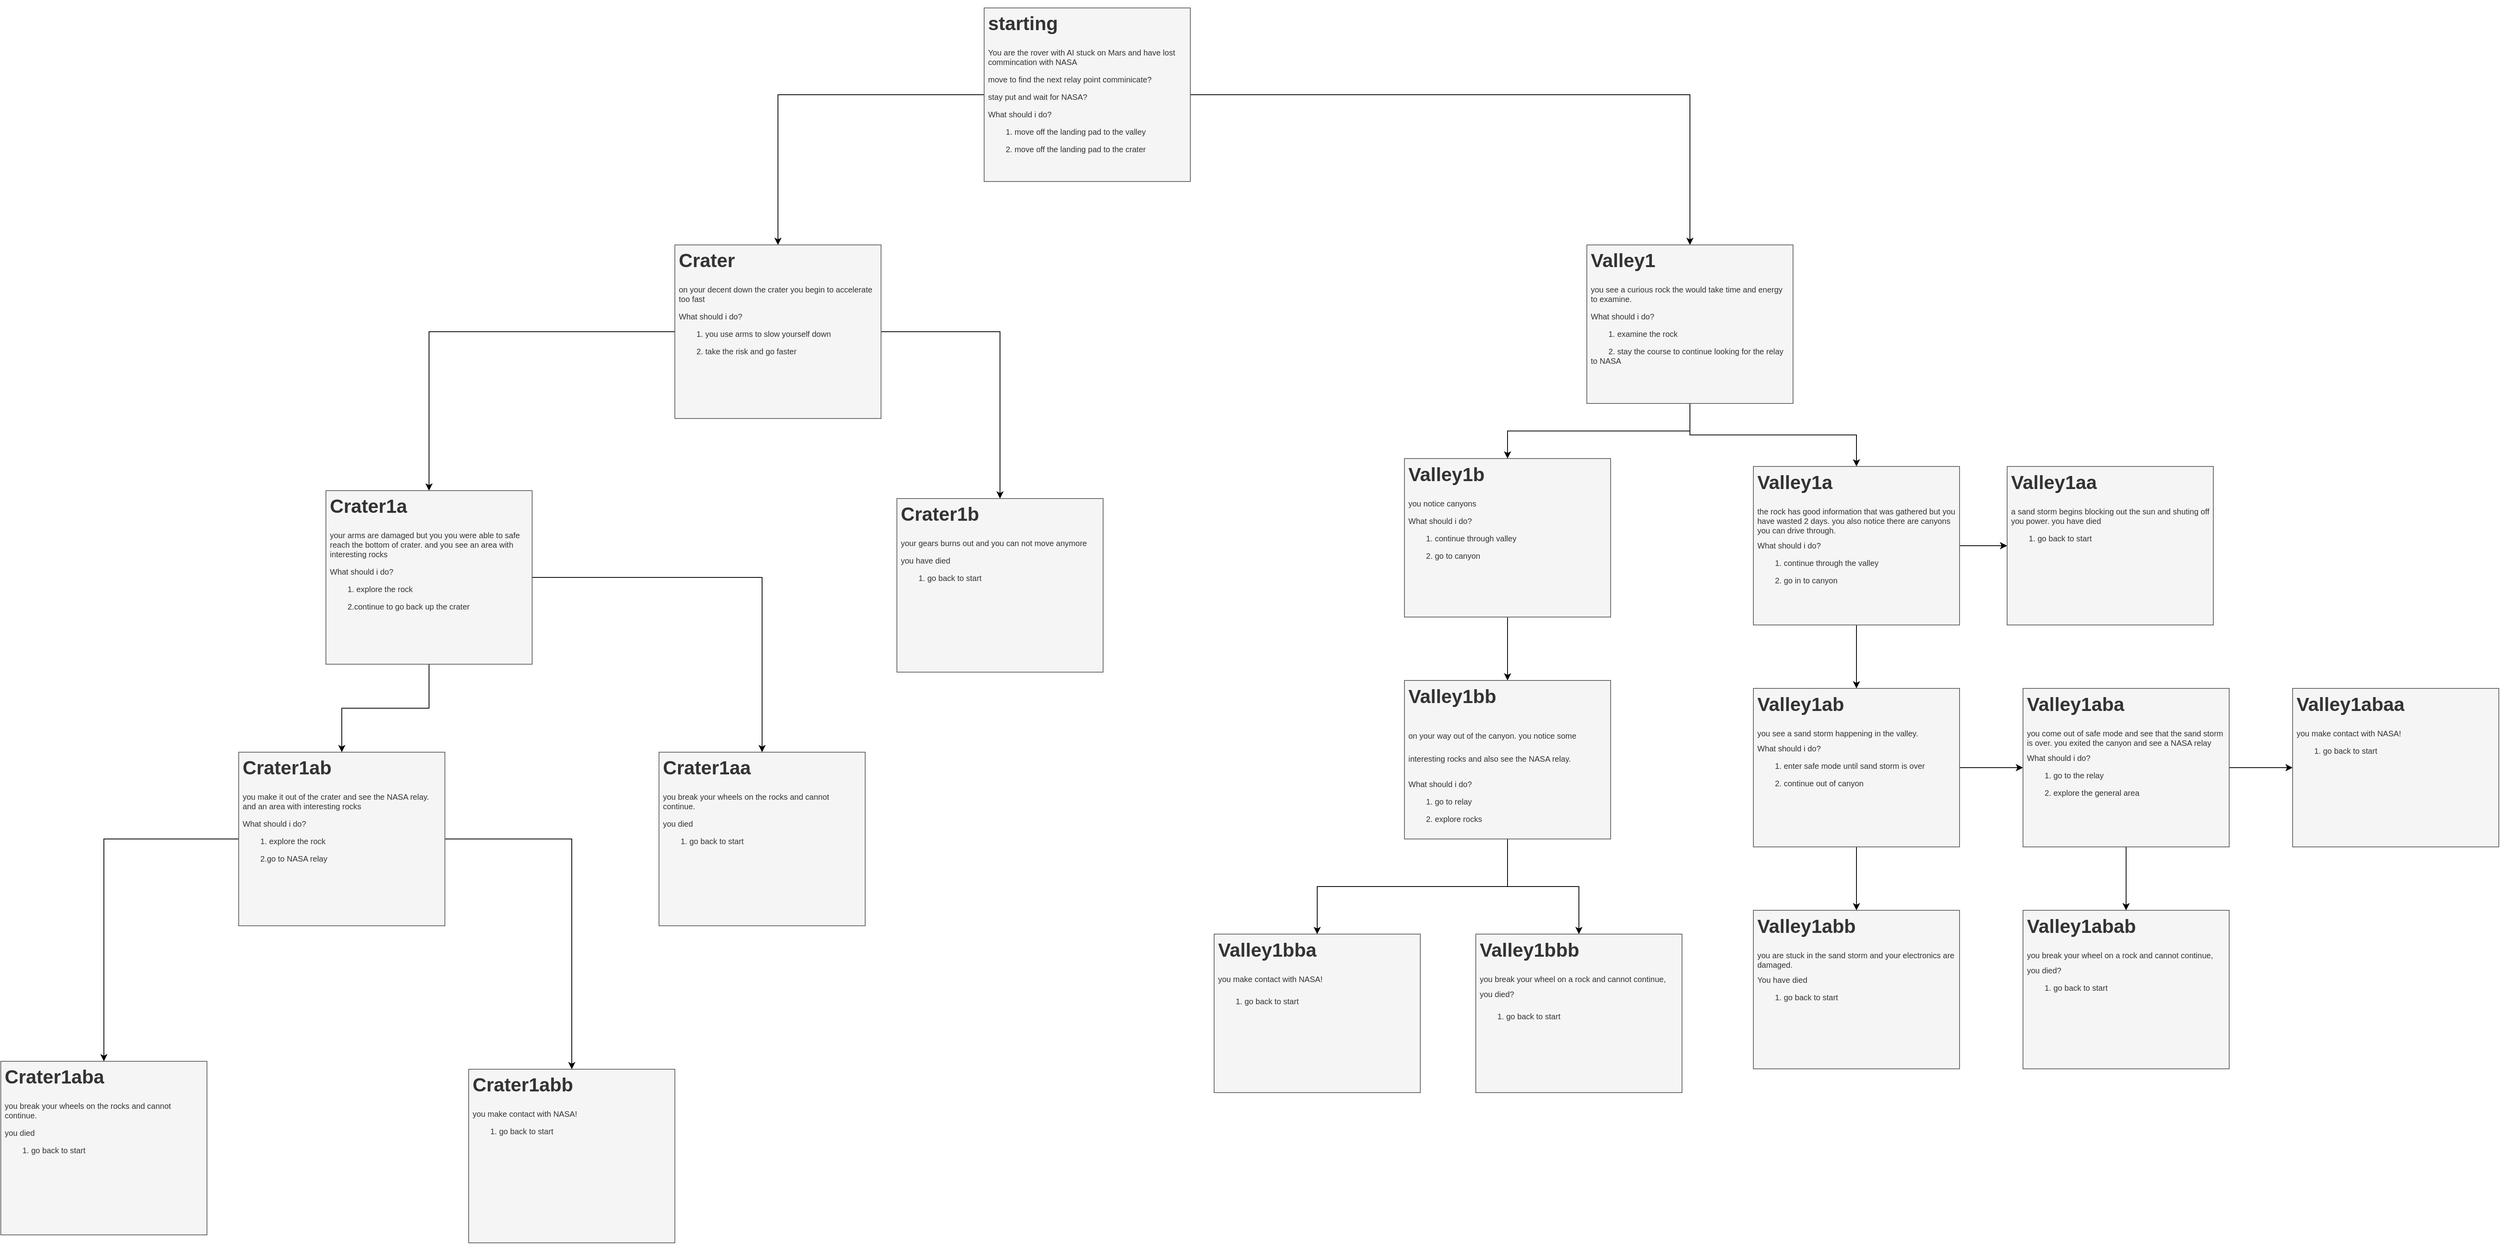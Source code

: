 <mxfile version="12.4.3" type="device" pages="1"><diagram id="44KF7HPmcKcEm-rrRa3S" name="Page-1"><mxGraphModel dx="3918" dy="895" grid="1" gridSize="10" guides="1" tooltips="1" connect="1" arrows="1" fold="1" page="1" pageScale="1" pageWidth="1100" pageHeight="1700" math="0" shadow="0"><root><mxCell id="0"/><mxCell id="1" parent="0"/><mxCell id="fs8nx4WHaChqoOcLQaQD-4" value="" style="edgeStyle=orthogonalEdgeStyle;rounded=0;orthogonalLoop=1;jettySize=auto;html=1;" edge="1" parent="1" source="fs8nx4WHaChqoOcLQaQD-2" target="fs8nx4WHaChqoOcLQaQD-3"><mxGeometry relative="1" as="geometry"/></mxCell><mxCell id="fs8nx4WHaChqoOcLQaQD-6" value="" style="edgeStyle=orthogonalEdgeStyle;rounded=0;orthogonalLoop=1;jettySize=auto;html=1;" edge="1" parent="1" source="fs8nx4WHaChqoOcLQaQD-2" target="fs8nx4WHaChqoOcLQaQD-5"><mxGeometry relative="1" as="geometry"/></mxCell><mxCell id="fs8nx4WHaChqoOcLQaQD-2" value="&lt;h1&gt;starting&lt;/h1&gt;&lt;p style=&quot;font-size: 10px&quot;&gt;&lt;font style=&quot;font-size: 10px&quot;&gt;You are the rover with AI stuck on Mars and have lost commincation with NASA&lt;/font&gt;&lt;/p&gt;&lt;p style=&quot;font-size: 10px&quot;&gt;&lt;font style=&quot;font-size: 10px&quot;&gt;&lt;span&gt;move to find the next relay point comminicate?&lt;/span&gt;&lt;br&gt;&lt;/font&gt;&lt;/p&gt;&lt;p style=&quot;font-size: 10px&quot;&gt;&lt;font style=&quot;font-size: 10px&quot;&gt;stay put and wait for NASA?&lt;/font&gt;&lt;/p&gt;&lt;p style=&quot;font-size: 10px&quot;&gt;&lt;font style=&quot;font-size: 10px&quot;&gt;&lt;span&gt;What should i do?&lt;/span&gt;&lt;br&gt;&lt;/font&gt;&lt;/p&gt;&lt;p style=&quot;font-size: 10px&quot;&gt;&lt;font style=&quot;font-size: 10px&quot;&gt;&lt;span style=&quot;white-space: pre&quot;&gt;&#9;&lt;/span&gt;1. move off the landing pad to the valley&lt;/font&gt;&lt;/p&gt;&lt;p style=&quot;font-size: 10px&quot;&gt;&lt;font style=&quot;font-size: 10px&quot;&gt;&lt;span style=&quot;white-space: pre&quot;&gt;&#9;&lt;/span&gt;2. move off the landing pad to the crater&lt;/font&gt;&lt;/p&gt;" style="text;html=1;strokeColor=#666666;fillColor=#f5f5f5;spacing=5;spacingTop=-20;whiteSpace=wrap;overflow=hidden;rounded=0;fontColor=#333333;" vertex="1" parent="1"><mxGeometry x="50" y="71" width="260" height="219" as="geometry"/></mxCell><mxCell id="fs8nx4WHaChqoOcLQaQD-24" value="" style="edgeStyle=orthogonalEdgeStyle;rounded=0;orthogonalLoop=1;jettySize=auto;html=1;" edge="1" parent="1" source="fs8nx4WHaChqoOcLQaQD-5" target="fs8nx4WHaChqoOcLQaQD-23"><mxGeometry relative="1" as="geometry"/></mxCell><mxCell id="fs8nx4WHaChqoOcLQaQD-27" value="" style="edgeStyle=orthogonalEdgeStyle;rounded=0;orthogonalLoop=1;jettySize=auto;html=1;" edge="1" parent="1" source="fs8nx4WHaChqoOcLQaQD-5" target="fs8nx4WHaChqoOcLQaQD-26"><mxGeometry relative="1" as="geometry"/></mxCell><mxCell id="fs8nx4WHaChqoOcLQaQD-5" value="&lt;h1&gt;Crater&lt;/h1&gt;&lt;p style=&quot;font-size: 10px&quot;&gt;on your decent down the crater you begin to accelerate too fast&lt;/p&gt;&lt;p style=&quot;font-size: 10px&quot;&gt;&lt;font style=&quot;font-size: 10px&quot;&gt;&lt;span&gt;What should i do?&lt;/span&gt;&lt;br&gt;&lt;/font&gt;&lt;/p&gt;&lt;p style=&quot;font-size: 10px&quot;&gt;&lt;font style=&quot;font-size: 10px&quot;&gt;&lt;span style=&quot;white-space: pre&quot;&gt;&#9;&lt;/span&gt;1. you use arms to slow yourself down&lt;/font&gt;&lt;/p&gt;&lt;p style=&quot;font-size: 10px&quot;&gt;&lt;font style=&quot;font-size: 10px&quot;&gt;&lt;span style=&quot;white-space: pre&quot;&gt;&#9;&lt;/span&gt;2. take the risk and go faster&lt;/font&gt;&lt;/p&gt;" style="text;html=1;strokeColor=#666666;fillColor=#f5f5f5;spacing=5;spacingTop=-20;whiteSpace=wrap;overflow=hidden;rounded=0;fontColor=#333333;" vertex="1" parent="1"><mxGeometry x="-340" y="370" width="260" height="219" as="geometry"/></mxCell><mxCell id="fs8nx4WHaChqoOcLQaQD-26" value="&lt;h1&gt;Crater1b&lt;/h1&gt;&lt;p style=&quot;font-size: 10px&quot;&gt;your gears burns out and you can not move anymore&lt;/p&gt;&lt;p style=&quot;font-size: 10px&quot;&gt;&lt;font style=&quot;font-size: 10px&quot;&gt;&lt;span&gt;you have died&lt;/span&gt;&lt;br&gt;&lt;/font&gt;&lt;/p&gt;&lt;p style=&quot;font-size: 10px&quot;&gt;&lt;font style=&quot;font-size: 10px&quot;&gt;&lt;span style=&quot;white-space: pre&quot;&gt;&#9;&lt;/span&gt;1. go back to start&lt;/font&gt;&lt;/p&gt;&lt;p style=&quot;font-size: 10px&quot;&gt;&lt;br&gt;&lt;/p&gt;" style="text;html=1;strokeColor=#666666;fillColor=#f5f5f5;spacing=5;spacingTop=-20;whiteSpace=wrap;overflow=hidden;rounded=0;fontColor=#333333;" vertex="1" parent="1"><mxGeometry x="-60" y="690" width="260" height="219" as="geometry"/></mxCell><mxCell id="fs8nx4WHaChqoOcLQaQD-29" value="" style="edgeStyle=orthogonalEdgeStyle;rounded=0;orthogonalLoop=1;jettySize=auto;html=1;" edge="1" parent="1" source="fs8nx4WHaChqoOcLQaQD-23" target="fs8nx4WHaChqoOcLQaQD-28"><mxGeometry relative="1" as="geometry"/></mxCell><mxCell id="fs8nx4WHaChqoOcLQaQD-31" value="" style="edgeStyle=orthogonalEdgeStyle;rounded=0;orthogonalLoop=1;jettySize=auto;html=1;" edge="1" parent="1" source="fs8nx4WHaChqoOcLQaQD-23" target="fs8nx4WHaChqoOcLQaQD-30"><mxGeometry relative="1" as="geometry"/></mxCell><mxCell id="fs8nx4WHaChqoOcLQaQD-23" value="&lt;h1&gt;Crater1a&lt;/h1&gt;&lt;p style=&quot;font-size: 10px&quot;&gt;&lt;span&gt;your arms are damaged but you you were able to safe reach the bottom of crater. and you see an area with interesting rocks&lt;/span&gt;&lt;/p&gt;&lt;p style=&quot;font-size: 10px&quot;&gt;&lt;span&gt;What should i do?&lt;/span&gt;&lt;br&gt;&lt;/p&gt;&lt;p style=&quot;font-size: 10px&quot;&gt;&lt;font style=&quot;font-size: 10px&quot;&gt;&lt;span style=&quot;white-space: pre&quot;&gt;&#9;&lt;/span&gt;1. explore the rock&lt;/font&gt;&lt;/p&gt;&lt;p style=&quot;font-size: 10px&quot;&gt;&lt;font style=&quot;font-size: 10px&quot;&gt;&lt;span style=&quot;white-space: pre&quot;&gt;&#9;&lt;/span&gt;2.continue to go back up the crater&lt;/font&gt;&lt;/p&gt;" style="text;html=1;strokeColor=#666666;fillColor=#f5f5f5;spacing=5;spacingTop=-20;whiteSpace=wrap;overflow=hidden;rounded=0;fontColor=#333333;" vertex="1" parent="1"><mxGeometry x="-780" y="680" width="260" height="219" as="geometry"/></mxCell><mxCell id="fs8nx4WHaChqoOcLQaQD-33" value="" style="edgeStyle=orthogonalEdgeStyle;rounded=0;orthogonalLoop=1;jettySize=auto;html=1;" edge="1" parent="1" source="fs8nx4WHaChqoOcLQaQD-30" target="fs8nx4WHaChqoOcLQaQD-32"><mxGeometry relative="1" as="geometry"/></mxCell><mxCell id="fs8nx4WHaChqoOcLQaQD-35" value="" style="edgeStyle=orthogonalEdgeStyle;rounded=0;orthogonalLoop=1;jettySize=auto;html=1;" edge="1" parent="1" source="fs8nx4WHaChqoOcLQaQD-30" target="fs8nx4WHaChqoOcLQaQD-34"><mxGeometry relative="1" as="geometry"/></mxCell><mxCell id="fs8nx4WHaChqoOcLQaQD-30" value="&lt;h1&gt;Crater1ab&lt;/h1&gt;&lt;p style=&quot;font-size: 10px&quot;&gt;&lt;span&gt;you make it out of the crater and see the NASA relay. and an area with interesting rocks&lt;/span&gt;&lt;/p&gt;&lt;p style=&quot;font-size: 10px&quot;&gt;&lt;span&gt;What should i do?&lt;/span&gt;&lt;br&gt;&lt;/p&gt;&lt;p style=&quot;font-size: 10px&quot;&gt;&lt;font style=&quot;font-size: 10px&quot;&gt;&lt;span style=&quot;white-space: pre&quot;&gt;&#9;&lt;/span&gt;1. explore the rock&lt;/font&gt;&lt;/p&gt;&lt;p style=&quot;font-size: 10px&quot;&gt;&lt;font style=&quot;font-size: 10px&quot;&gt;&lt;span style=&quot;white-space: pre&quot;&gt;&#9;&lt;/span&gt;2.go to NASA relay&lt;/font&gt;&lt;/p&gt;" style="text;html=1;strokeColor=#666666;fillColor=#f5f5f5;spacing=5;spacingTop=-20;whiteSpace=wrap;overflow=hidden;rounded=0;fontColor=#333333;" vertex="1" parent="1"><mxGeometry x="-890" y="1010" width="260" height="219" as="geometry"/></mxCell><mxCell id="fs8nx4WHaChqoOcLQaQD-34" value="&lt;h1&gt;Crater1abb&lt;/h1&gt;&lt;h1 style=&quot;font-size: 10px&quot;&gt;&lt;span style=&quot;font-weight: 400&quot;&gt;you make contact with NASA!&amp;nbsp;&lt;/span&gt;&lt;/h1&gt;&lt;p style=&quot;font-size: 10px&quot;&gt;&lt;span style=&quot;white-space: pre&quot;&gt;&#9;&lt;/span&gt;1. go back to start&lt;/p&gt;" style="text;html=1;strokeColor=#666666;fillColor=#f5f5f5;spacing=5;spacingTop=-20;whiteSpace=wrap;overflow=hidden;rounded=0;fontColor=#333333;" vertex="1" parent="1"><mxGeometry x="-600" y="1410" width="260" height="219" as="geometry"/></mxCell><mxCell id="fs8nx4WHaChqoOcLQaQD-32" value="&lt;h1&gt;Crater1aba&lt;/h1&gt;&lt;p style=&quot;font-size: 10px&quot;&gt;you break your wheels on the rocks and cannot continue.&lt;/p&gt;&lt;p style=&quot;font-size: 10px&quot;&gt;you died&lt;br&gt;&lt;/p&gt;&lt;p style=&quot;font-size: 10px&quot;&gt;&lt;span style=&quot;white-space: pre&quot;&gt;&#9;&lt;/span&gt;1. go back to start&lt;/p&gt;&lt;p style=&quot;font-size: 10px&quot;&gt;&lt;br&gt;&lt;/p&gt;" style="text;html=1;strokeColor=#666666;fillColor=#f5f5f5;spacing=5;spacingTop=-20;whiteSpace=wrap;overflow=hidden;rounded=0;fontColor=#333333;" vertex="1" parent="1"><mxGeometry x="-1190" y="1400" width="260" height="219" as="geometry"/></mxCell><mxCell id="fs8nx4WHaChqoOcLQaQD-28" value="&lt;h1&gt;Crater1aa&lt;/h1&gt;&lt;p style=&quot;font-size: 10px&quot;&gt;&lt;span&gt;you break your wheels on the rocks and cannot continue.&lt;/span&gt;&lt;/p&gt;&lt;p style=&quot;font-size: 10px&quot;&gt;&lt;span&gt;you died&lt;/span&gt;&lt;br&gt;&lt;/p&gt;&lt;p style=&quot;font-size: 10px&quot;&gt;&lt;font style=&quot;font-size: 10px&quot;&gt;&lt;span style=&quot;white-space: pre&quot;&gt;&#9;&lt;/span&gt;1. go back to start&lt;/font&gt;&lt;/p&gt;&lt;p style=&quot;font-size: 10px&quot;&gt;&lt;br&gt;&lt;/p&gt;" style="text;html=1;strokeColor=#666666;fillColor=#f5f5f5;spacing=5;spacingTop=-20;whiteSpace=wrap;overflow=hidden;rounded=0;fontColor=#333333;" vertex="1" parent="1"><mxGeometry x="-360" y="1010" width="260" height="219" as="geometry"/></mxCell><mxCell id="fs8nx4WHaChqoOcLQaQD-8" value="" style="edgeStyle=orthogonalEdgeStyle;rounded=0;orthogonalLoop=1;jettySize=auto;html=1;" edge="1" parent="1" source="fs8nx4WHaChqoOcLQaQD-3" target="fs8nx4WHaChqoOcLQaQD-7"><mxGeometry relative="1" as="geometry"/></mxCell><mxCell id="fs8nx4WHaChqoOcLQaQD-10" value="" style="edgeStyle=orthogonalEdgeStyle;rounded=0;orthogonalLoop=1;jettySize=auto;html=1;" edge="1" parent="1" source="fs8nx4WHaChqoOcLQaQD-3" target="fs8nx4WHaChqoOcLQaQD-9"><mxGeometry relative="1" as="geometry"/></mxCell><mxCell id="fs8nx4WHaChqoOcLQaQD-3" value="&lt;h1&gt;&lt;span&gt;Valley1&lt;/span&gt;&lt;/h1&gt;&lt;h1 style=&quot;font-size: 10px&quot;&gt;&lt;span style=&quot;font-weight: normal&quot;&gt;you see a curious rock the would take time and energy to examine.&lt;/span&gt;&lt;br&gt;&lt;/h1&gt;&lt;p style=&quot;font-size: 10px&quot;&gt;&lt;font style=&quot;font-size: 10px&quot;&gt;&lt;span&gt;What should i do?&lt;/span&gt;&lt;br&gt;&lt;/font&gt;&lt;/p&gt;&lt;p style=&quot;font-size: 10px&quot;&gt;&lt;font style=&quot;font-size: 10px&quot;&gt;&lt;span style=&quot;white-space: pre&quot;&gt;&#9;&lt;/span&gt;1. examine the rock&lt;/font&gt;&lt;/p&gt;&lt;p style=&quot;font-size: 10px&quot;&gt;&lt;font style=&quot;font-size: 10px&quot;&gt;&lt;span style=&quot;white-space: pre&quot;&gt;&#9;&lt;/span&gt;2. stay the course to continue looking for the relay to NASA&lt;/font&gt;&lt;/p&gt;" style="text;html=1;strokeColor=#666666;fillColor=#f5f5f5;spacing=5;spacingTop=-20;whiteSpace=wrap;overflow=hidden;rounded=0;fontColor=#333333;" vertex="1" parent="1"><mxGeometry x="810" y="370" width="260" height="200" as="geometry"/></mxCell><mxCell id="fs8nx4WHaChqoOcLQaQD-37" value="" style="edgeStyle=orthogonalEdgeStyle;rounded=0;orthogonalLoop=1;jettySize=auto;html=1;" edge="1" parent="1" source="fs8nx4WHaChqoOcLQaQD-9" target="fs8nx4WHaChqoOcLQaQD-36"><mxGeometry relative="1" as="geometry"/></mxCell><mxCell id="fs8nx4WHaChqoOcLQaQD-9" value="&lt;h1&gt;&lt;span&gt;Valley1b&lt;/span&gt;&lt;/h1&gt;&lt;h1 style=&quot;font-size: 10px&quot;&gt;&lt;span style=&quot;font-weight: normal&quot;&gt;you notice canyons&lt;/span&gt;&lt;br&gt;&lt;/h1&gt;&lt;p style=&quot;font-size: 10px&quot;&gt;&lt;font style=&quot;font-size: 10px&quot;&gt;&lt;span&gt;What should i do?&lt;/span&gt;&lt;br&gt;&lt;/font&gt;&lt;/p&gt;&lt;p style=&quot;font-size: 10px&quot;&gt;&lt;font style=&quot;font-size: 10px&quot;&gt;&lt;span style=&quot;white-space: pre&quot;&gt;&#9;&lt;/span&gt;1. continue through valley&lt;/font&gt;&lt;/p&gt;&lt;p style=&quot;font-size: 10px&quot;&gt;&lt;font style=&quot;font-size: 10px&quot;&gt;&lt;span style=&quot;white-space: pre&quot;&gt;&#9;&lt;/span&gt;2. go to canyon&lt;/font&gt;&lt;/p&gt;" style="text;html=1;strokeColor=#666666;fillColor=#f5f5f5;spacing=5;spacingTop=-20;whiteSpace=wrap;overflow=hidden;rounded=0;fontColor=#333333;" vertex="1" parent="1"><mxGeometry x="580" y="639.5" width="260" height="200" as="geometry"/></mxCell><mxCell id="fs8nx4WHaChqoOcLQaQD-39" value="" style="edgeStyle=orthogonalEdgeStyle;rounded=0;orthogonalLoop=1;jettySize=auto;html=1;" edge="1" parent="1" source="fs8nx4WHaChqoOcLQaQD-36" target="fs8nx4WHaChqoOcLQaQD-38"><mxGeometry relative="1" as="geometry"/></mxCell><mxCell id="fs8nx4WHaChqoOcLQaQD-41" value="" style="edgeStyle=orthogonalEdgeStyle;rounded=0;orthogonalLoop=1;jettySize=auto;html=1;" edge="1" parent="1" source="fs8nx4WHaChqoOcLQaQD-36" target="fs8nx4WHaChqoOcLQaQD-40"><mxGeometry relative="1" as="geometry"/></mxCell><mxCell id="fs8nx4WHaChqoOcLQaQD-36" value="&lt;h1&gt;&lt;span&gt;Valley1bb&lt;/span&gt;&lt;/h1&gt;&lt;h1&gt;&lt;span&gt;&lt;span style=&quot;font-size: 10px ; font-weight: normal&quot;&gt;on your way out of the canyon. you notice some &lt;/span&gt;&lt;span style=&quot;font-size: 10px ; font-weight: 400&quot;&gt;interesting&lt;/span&gt;&lt;span style=&quot;font-size: 10px ; font-weight: normal&quot;&gt;&amp;nbsp;rocks and also see the NASA relay.&lt;/span&gt;&lt;/span&gt;&lt;/h1&gt;&lt;h1 style=&quot;font-size: 10px&quot;&gt;&lt;span style=&quot;font-weight: normal&quot;&gt;What should i do?&lt;/span&gt;&lt;br&gt;&lt;/h1&gt;&lt;p style=&quot;font-size: 10px&quot;&gt;&lt;font style=&quot;font-size: 10px&quot;&gt;&lt;span style=&quot;white-space: pre&quot;&gt;&#9;&lt;/span&gt;1. go to relay&amp;nbsp;&lt;/font&gt;&lt;/p&gt;&lt;p style=&quot;font-size: 10px&quot;&gt;&lt;font style=&quot;font-size: 10px&quot;&gt;&lt;span style=&quot;white-space: pre&quot;&gt;&#9;&lt;/span&gt;2. explore rocks&lt;/font&gt;&lt;/p&gt;" style="text;html=1;strokeColor=#666666;fillColor=#f5f5f5;spacing=5;spacingTop=-20;whiteSpace=wrap;overflow=hidden;rounded=0;fontColor=#333333;" vertex="1" parent="1"><mxGeometry x="580" y="919.5" width="260" height="200" as="geometry"/></mxCell><mxCell id="fs8nx4WHaChqoOcLQaQD-40" value="&lt;h1&gt;&lt;span&gt;Valley1bba&lt;/span&gt;&lt;/h1&gt;&lt;h1 style=&quot;font-size: 10px&quot;&gt;&lt;span style=&quot;font-weight: 400&quot;&gt;you make contact with NASA!&amp;nbsp;&lt;/span&gt;&lt;/h1&gt;&lt;h1&gt;&lt;p style=&quot;font-weight: 400 ; font-size: 10px&quot;&gt;&lt;span style=&quot;white-space: pre&quot;&gt;&#9;&lt;/span&gt;1. go back to start&lt;/p&gt;&lt;/h1&gt;" style="text;html=1;strokeColor=#666666;fillColor=#f5f5f5;spacing=5;spacingTop=-20;whiteSpace=wrap;overflow=hidden;rounded=0;fontColor=#333333;" vertex="1" parent="1"><mxGeometry x="340" y="1239.5" width="260" height="200" as="geometry"/></mxCell><mxCell id="fs8nx4WHaChqoOcLQaQD-38" value="&lt;h1&gt;&lt;span&gt;Valley1bbb&lt;/span&gt;&lt;/h1&gt;&lt;h1 style=&quot;font-size: 10px&quot;&gt;&lt;span style=&quot;font-weight: normal&quot;&gt;you break your wheel on a rock and cannot continue,&lt;/span&gt;&lt;/h1&gt;&lt;h1 style=&quot;font-size: 10px&quot;&gt;&lt;span style=&quot;font-weight: normal&quot;&gt;you died?&lt;/span&gt;&lt;br&gt;&lt;/h1&gt;&lt;h1&gt;&lt;p style=&quot;font-weight: 400 ; font-size: 10px&quot;&gt;&lt;span style=&quot;white-space: pre&quot;&gt;&#9;&lt;/span&gt;1. go back to start&lt;/p&gt;&lt;/h1&gt;" style="text;html=1;strokeColor=#666666;fillColor=#f5f5f5;spacing=5;spacingTop=-20;whiteSpace=wrap;overflow=hidden;rounded=0;fontColor=#333333;" vertex="1" parent="1"><mxGeometry x="670" y="1239.5" width="260" height="200" as="geometry"/></mxCell><mxCell id="fs8nx4WHaChqoOcLQaQD-12" value="" style="edgeStyle=orthogonalEdgeStyle;rounded=0;orthogonalLoop=1;jettySize=auto;html=1;" edge="1" parent="1" source="fs8nx4WHaChqoOcLQaQD-7" target="fs8nx4WHaChqoOcLQaQD-11"><mxGeometry relative="1" as="geometry"/></mxCell><mxCell id="fs8nx4WHaChqoOcLQaQD-14" value="" style="edgeStyle=orthogonalEdgeStyle;rounded=0;orthogonalLoop=1;jettySize=auto;html=1;" edge="1" parent="1" source="fs8nx4WHaChqoOcLQaQD-7" target="fs8nx4WHaChqoOcLQaQD-13"><mxGeometry relative="1" as="geometry"/></mxCell><mxCell id="fs8nx4WHaChqoOcLQaQD-7" value="&lt;h1&gt;&lt;span&gt;Valley1a&lt;/span&gt;&lt;/h1&gt;&lt;h1 style=&quot;font-size: 10px&quot;&gt;&lt;span style=&quot;font-weight: normal&quot;&gt;the rock has good information that was gathered but you have wasted 2 days. you also notice there are canyons you can drive through.&lt;/span&gt;&lt;/h1&gt;&lt;h1 style=&quot;font-size: 10px&quot;&gt;&lt;span style=&quot;font-weight: normal&quot;&gt;What should i do?&lt;/span&gt;&lt;br&gt;&lt;/h1&gt;&lt;p style=&quot;font-size: 10px&quot;&gt;&lt;font style=&quot;font-size: 10px&quot;&gt;&lt;span style=&quot;white-space: pre&quot;&gt;&#9;&lt;/span&gt;1. continue through the valley&lt;/font&gt;&lt;/p&gt;&lt;p style=&quot;font-size: 10px&quot;&gt;&lt;font style=&quot;font-size: 10px&quot;&gt;&lt;span style=&quot;white-space: pre&quot;&gt;&#9;&lt;/span&gt;2. go in to canyon&lt;/font&gt;&lt;/p&gt;" style="text;html=1;strokeColor=#666666;fillColor=#f5f5f5;spacing=5;spacingTop=-20;whiteSpace=wrap;overflow=hidden;rounded=0;fontColor=#333333;" vertex="1" parent="1"><mxGeometry x="1020" y="649.5" width="260" height="200" as="geometry"/></mxCell><mxCell id="fs8nx4WHaChqoOcLQaQD-16" value="" style="edgeStyle=orthogonalEdgeStyle;rounded=0;orthogonalLoop=1;jettySize=auto;html=1;" edge="1" parent="1" source="fs8nx4WHaChqoOcLQaQD-13" target="fs8nx4WHaChqoOcLQaQD-15"><mxGeometry relative="1" as="geometry"/></mxCell><mxCell id="fs8nx4WHaChqoOcLQaQD-18" value="" style="edgeStyle=orthogonalEdgeStyle;rounded=0;orthogonalLoop=1;jettySize=auto;html=1;" edge="1" parent="1" source="fs8nx4WHaChqoOcLQaQD-13" target="fs8nx4WHaChqoOcLQaQD-17"><mxGeometry relative="1" as="geometry"/></mxCell><mxCell id="fs8nx4WHaChqoOcLQaQD-13" value="&lt;h1&gt;&lt;span&gt;Valley1ab&lt;/span&gt;&lt;/h1&gt;&lt;h1 style=&quot;font-size: 10px&quot;&gt;&lt;span style=&quot;font-weight: normal&quot;&gt;you see a sand storm happening in the valley.&lt;/span&gt;&lt;/h1&gt;&lt;h1 style=&quot;font-size: 10px&quot;&gt;&lt;span style=&quot;font-weight: normal&quot;&gt;What should i do?&lt;/span&gt;&lt;br&gt;&lt;/h1&gt;&lt;p style=&quot;font-size: 10px&quot;&gt;&lt;font style=&quot;font-size: 10px&quot;&gt;&lt;span style=&quot;white-space: pre&quot;&gt;&#9;&lt;/span&gt;1. enter safe mode until sand storm is over&lt;/font&gt;&lt;/p&gt;&lt;p style=&quot;font-size: 10px&quot;&gt;&lt;font style=&quot;font-size: 10px&quot;&gt;&lt;span style=&quot;white-space: pre&quot;&gt;&#9;&lt;/span&gt;2. continue out of canyon&lt;/font&gt;&lt;/p&gt;" style="text;html=1;strokeColor=#666666;fillColor=#f5f5f5;spacing=5;spacingTop=-20;whiteSpace=wrap;overflow=hidden;rounded=0;fontColor=#333333;" vertex="1" parent="1"><mxGeometry x="1020" y="929.5" width="260" height="200" as="geometry"/></mxCell><mxCell id="fs8nx4WHaChqoOcLQaQD-20" value="" style="edgeStyle=orthogonalEdgeStyle;rounded=0;orthogonalLoop=1;jettySize=auto;html=1;" edge="1" parent="1" source="fs8nx4WHaChqoOcLQaQD-17"><mxGeometry relative="1" as="geometry"><mxPoint x="1700" y="1029.5" as="targetPoint"/></mxGeometry></mxCell><mxCell id="fs8nx4WHaChqoOcLQaQD-22" value="" style="edgeStyle=orthogonalEdgeStyle;rounded=0;orthogonalLoop=1;jettySize=auto;html=1;" edge="1" parent="1" source="fs8nx4WHaChqoOcLQaQD-17" target="fs8nx4WHaChqoOcLQaQD-21"><mxGeometry relative="1" as="geometry"/></mxCell><mxCell id="fs8nx4WHaChqoOcLQaQD-17" value="&lt;h1&gt;&lt;span&gt;Valley1aba&lt;/span&gt;&lt;/h1&gt;&lt;h1 style=&quot;font-size: 10px&quot;&gt;&lt;span style=&quot;font-weight: 400&quot;&gt;you come out of safe mode and see that the sand storm is over. you exited the canyon and see a NASA relay&lt;/span&gt;&lt;/h1&gt;&lt;h1 style=&quot;font-size: 10px&quot;&gt;&lt;span style=&quot;font-weight: normal&quot;&gt;What should i do?&lt;/span&gt;&lt;br&gt;&lt;/h1&gt;&lt;p style=&quot;font-size: 10px&quot;&gt;&lt;font style=&quot;font-size: 10px&quot;&gt;&lt;span style=&quot;white-space: pre&quot;&gt;&#9;&lt;/span&gt;1. go to the relay&lt;/font&gt;&lt;/p&gt;&lt;p style=&quot;font-size: 10px&quot;&gt;&lt;font style=&quot;font-size: 10px&quot;&gt;&lt;span style=&quot;white-space: pre&quot;&gt;&#9;&lt;/span&gt;2. explore the general area&lt;/font&gt;&lt;/p&gt;" style="text;html=1;strokeColor=#666666;fillColor=#f5f5f5;spacing=5;spacingTop=-20;whiteSpace=wrap;overflow=hidden;rounded=0;fontColor=#333333;" vertex="1" parent="1"><mxGeometry x="1360" y="929.5" width="260" height="200" as="geometry"/></mxCell><mxCell id="fs8nx4WHaChqoOcLQaQD-21" value="&lt;h1&gt;&lt;span&gt;Valley1abab&lt;/span&gt;&lt;/h1&gt;&lt;h1 style=&quot;font-size: 10px&quot;&gt;&lt;span style=&quot;font-weight: normal&quot;&gt;you break your wheel on a rock and cannot continue,&lt;/span&gt;&lt;/h1&gt;&lt;h1 style=&quot;font-size: 10px&quot;&gt;&lt;span style=&quot;font-weight: normal&quot;&gt;you died?&lt;/span&gt;&lt;br&gt;&lt;/h1&gt;&lt;p style=&quot;font-size: 10px&quot;&gt;&lt;font style=&quot;font-size: 10px&quot;&gt;&lt;span style=&quot;white-space: pre&quot;&gt;&#9;&lt;/span&gt;1. go back to start&lt;/font&gt;&lt;/p&gt;&lt;p style=&quot;font-size: 10px&quot;&gt;&lt;br&gt;&lt;/p&gt;" style="text;html=1;strokeColor=#666666;fillColor=#f5f5f5;spacing=5;spacingTop=-20;whiteSpace=wrap;overflow=hidden;rounded=0;fontColor=#333333;" vertex="1" parent="1"><mxGeometry x="1360" y="1209.5" width="260" height="200" as="geometry"/></mxCell><mxCell id="fs8nx4WHaChqoOcLQaQD-19" value="&lt;h1&gt;&lt;span&gt;Valley1abaa&lt;/span&gt;&lt;/h1&gt;&lt;h1 style=&quot;font-size: 10px&quot;&gt;&lt;span style=&quot;font-weight: 400&quot;&gt;you make contact with NASA!&amp;nbsp;&lt;/span&gt;&lt;/h1&gt;&lt;p style=&quot;font-size: 10px&quot;&gt;&lt;font style=&quot;font-size: 10px&quot;&gt;&lt;span style=&quot;white-space: pre&quot;&gt;&#9;&lt;/span&gt;1. go back to start&lt;/font&gt;&lt;/p&gt;" style="text;html=1;strokeColor=#666666;fillColor=#f5f5f5;spacing=5;spacingTop=-20;whiteSpace=wrap;overflow=hidden;rounded=0;fontColor=#333333;" vertex="1" parent="1"><mxGeometry x="1700" y="929.5" width="260" height="200" as="geometry"/></mxCell><mxCell id="fs8nx4WHaChqoOcLQaQD-15" value="&lt;h1&gt;&lt;span&gt;Valley1abb&lt;/span&gt;&lt;/h1&gt;&lt;h1 style=&quot;font-size: 10px&quot;&gt;&lt;span style=&quot;font-weight: normal&quot;&gt;you are stuck in the sand storm and your electronics are damaged.&lt;/span&gt;&lt;/h1&gt;&lt;h1 style=&quot;font-size: 10px&quot;&gt;&lt;span style=&quot;font-weight: normal&quot;&gt;You have died&lt;/span&gt;&lt;br&gt;&lt;/h1&gt;&lt;p style=&quot;font-size: 10px&quot;&gt;&lt;font style=&quot;font-size: 10px&quot;&gt;&lt;span style=&quot;white-space: pre&quot;&gt;&#9;&lt;/span&gt;1. go back to start&lt;/font&gt;&lt;/p&gt;" style="text;html=1;strokeColor=#666666;fillColor=#f5f5f5;spacing=5;spacingTop=-20;whiteSpace=wrap;overflow=hidden;rounded=0;fontColor=#333333;" vertex="1" parent="1"><mxGeometry x="1020" y="1209.5" width="260" height="200" as="geometry"/></mxCell><mxCell id="fs8nx4WHaChqoOcLQaQD-11" value="&lt;h1&gt;&lt;span&gt;Valley1aa&lt;/span&gt;&lt;/h1&gt;&lt;h1 style=&quot;font-size: 10px&quot;&gt;&lt;span style=&quot;font-weight: normal&quot;&gt;a sand storm begins blocking out the sun and shuting off you power. you have died&lt;/span&gt;&lt;br&gt;&lt;/h1&gt;&lt;p style=&quot;font-size: 10px&quot;&gt;&lt;font style=&quot;font-size: 10px&quot;&gt;&lt;span style=&quot;white-space: pre&quot;&gt;&#9;&lt;/span&gt;1. go back to start&lt;/font&gt;&lt;/p&gt;&lt;p style=&quot;font-size: 10px&quot;&gt;&lt;br&gt;&lt;/p&gt;" style="text;html=1;strokeColor=#666666;fillColor=#f5f5f5;spacing=5;spacingTop=-20;whiteSpace=wrap;overflow=hidden;rounded=0;fontColor=#333333;" vertex="1" parent="1"><mxGeometry x="1340" y="649.5" width="260" height="200" as="geometry"/></mxCell></root></mxGraphModel></diagram></mxfile>